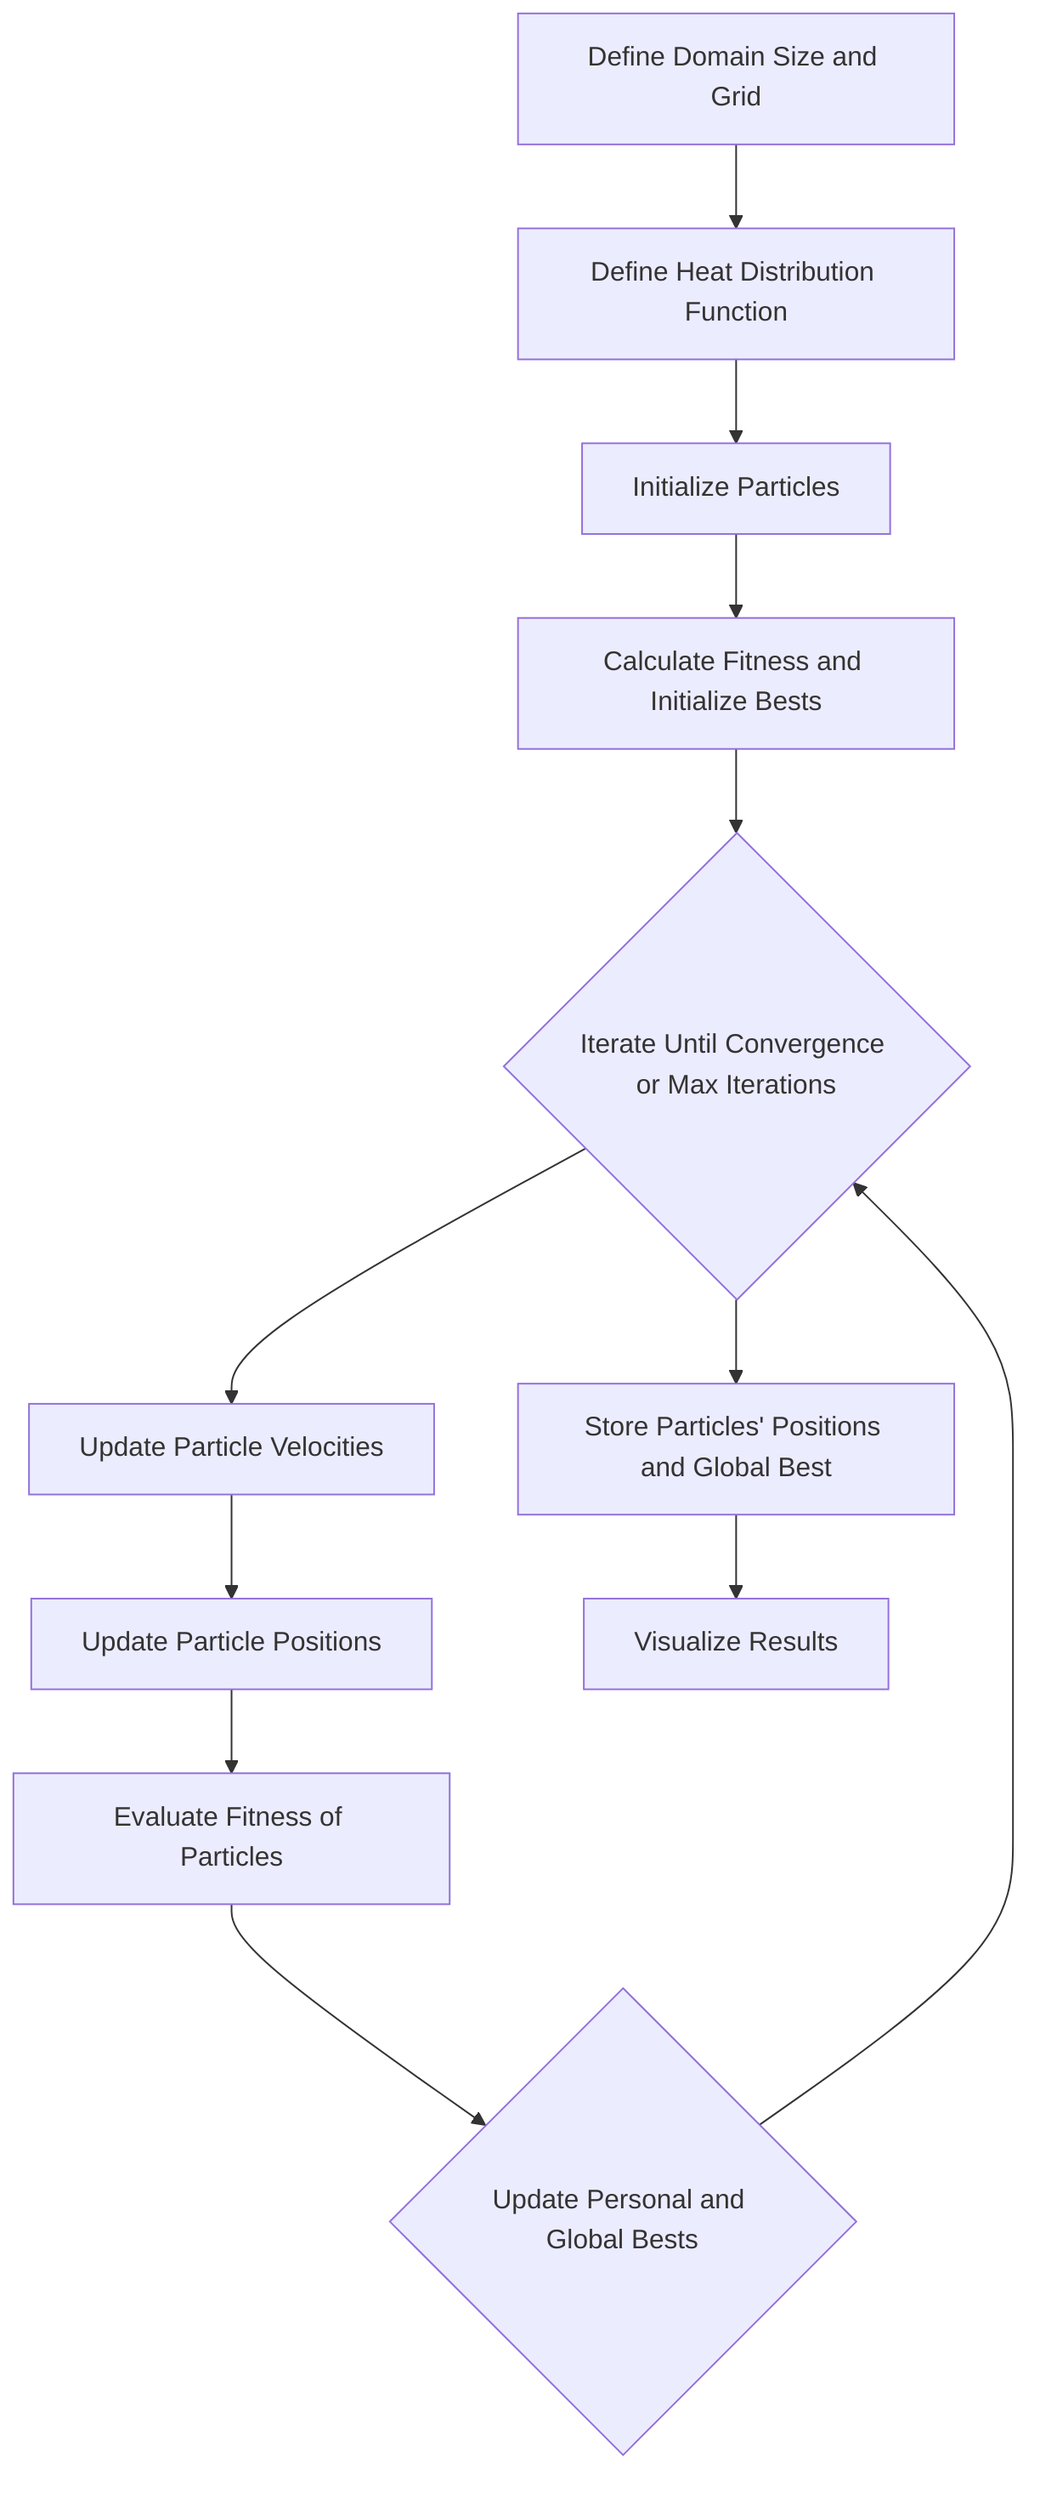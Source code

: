 flowchart TD
    A[Define Domain Size and Grid] --> B[Define Heat Distribution Function]
    B --> C[Initialize Particles]
    C --> D[Calculate Fitness and Initialize Bests]
    D --> E{Iterate Until Convergence or Max Iterations}
    E --> F[Update Particle Velocities]
    F --> G[Update Particle Positions]
    G --> H[Evaluate Fitness of Particles]
    H --> I{Update Personal and Global Bests}
    I --> E
    E --> J[Store Particles' Positions and Global Best]
    J --> K[Visualize Results]